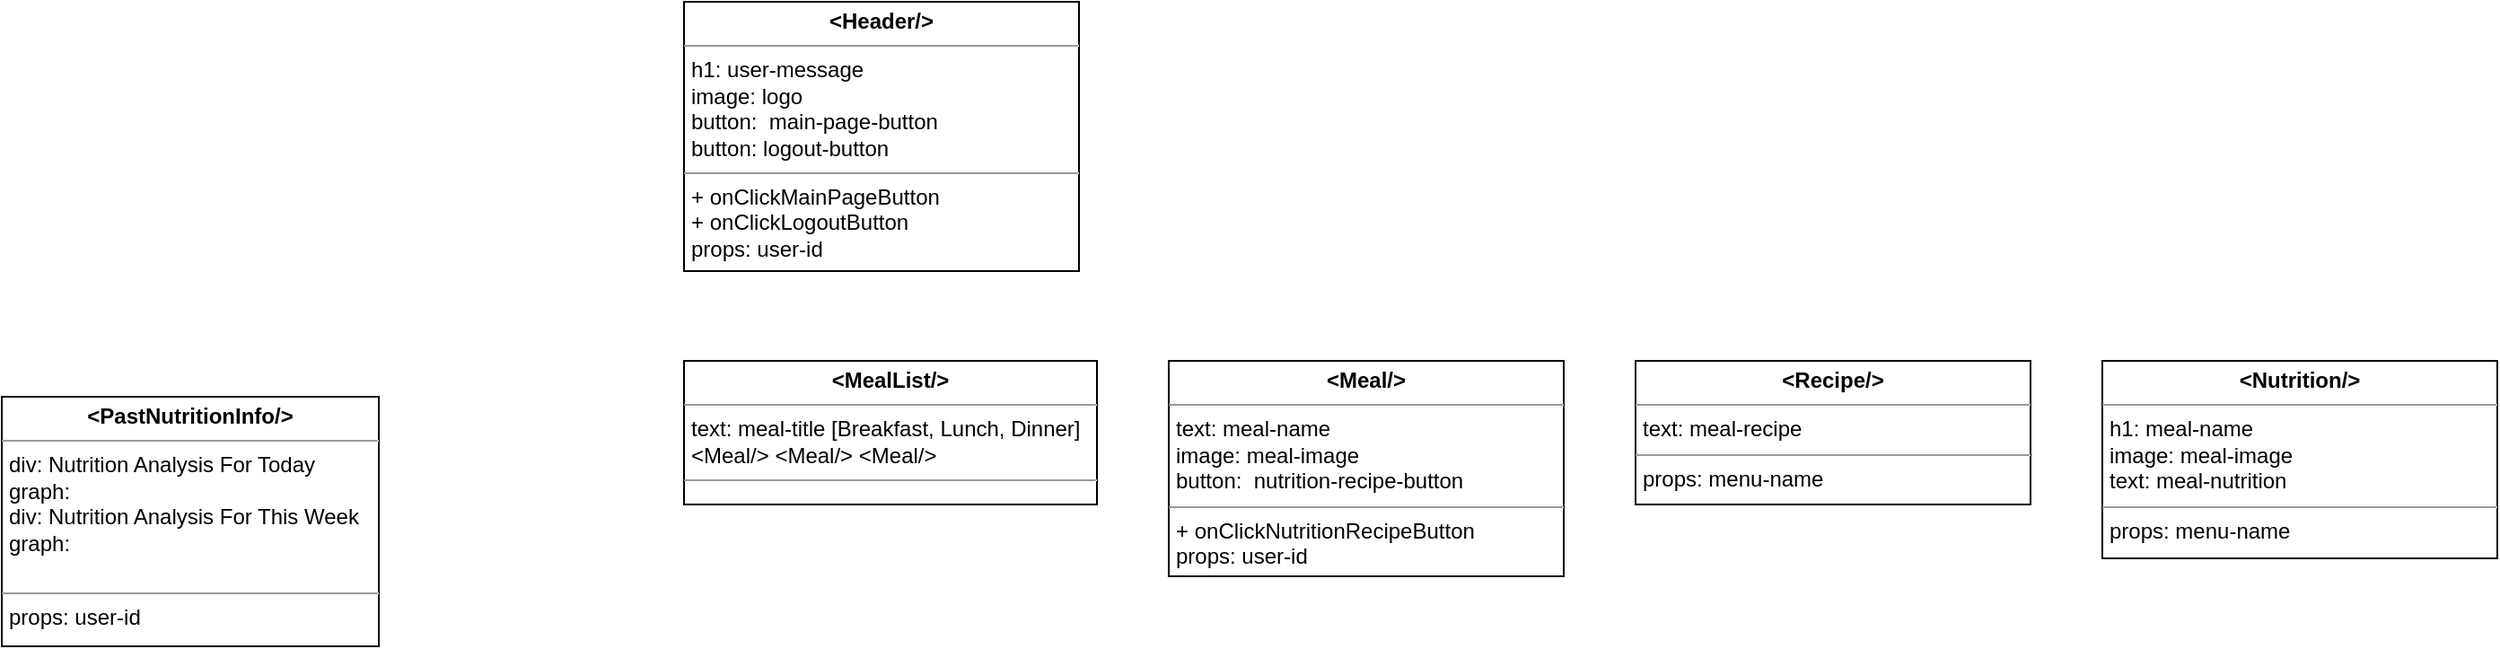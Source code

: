 <mxfile version="15.6.2" type="github">
  <diagram id="6ash7bhmphMjDeftT-l1" name="Page-1">
    <mxGraphModel dx="2365" dy="2570" grid="1" gridSize="10" guides="1" tooltips="1" connect="1" arrows="1" fold="1" page="1" pageScale="1" pageWidth="850" pageHeight="1100" math="0" shadow="0">
      <root>
        <mxCell id="0" />
        <mxCell id="1" parent="0" />
        <mxCell id="-2D0cbqxE2kd-xANZItF-1" value="&lt;p style=&quot;margin: 0px ; margin-top: 4px ; text-align: center&quot;&gt;&lt;b&gt;&amp;lt;PastNutritionInfo/&amp;gt;&lt;/b&gt;&lt;/p&gt;&lt;hr size=&quot;1&quot;&gt;&lt;p style=&quot;margin: 0px ; margin-left: 4px&quot;&gt;div: Nutrition Analysis For Today&lt;/p&gt;&lt;p style=&quot;margin: 0px ; margin-left: 4px&quot;&gt;graph:&amp;nbsp;&lt;/p&gt;&lt;p style=&quot;margin: 0px ; margin-left: 4px&quot;&gt;div: Nutrition Analysis For This Week&lt;/p&gt;&lt;p style=&quot;margin: 0px ; margin-left: 4px&quot;&gt;graph:&amp;nbsp;&lt;/p&gt;&lt;p style=&quot;margin: 0px ; margin-left: 4px&quot;&gt;&lt;br&gt;&lt;/p&gt;&lt;hr size=&quot;1&quot;&gt;&lt;p style=&quot;margin: 0px ; margin-left: 4px&quot;&gt;props: user-id&lt;/p&gt;" style="verticalAlign=top;align=left;overflow=fill;fontSize=12;fontFamily=Helvetica;html=1;rounded=0;shadow=0;comic=0;labelBackgroundColor=none;strokeWidth=1" vertex="1" parent="1">
          <mxGeometry x="100" y="-610" width="210" height="139" as="geometry" />
        </mxCell>
        <mxCell id="-2D0cbqxE2kd-xANZItF-2" value="&lt;p style=&quot;margin: 0px ; margin-top: 4px ; text-align: center&quot;&gt;&lt;b&gt;&amp;lt;MealList/&amp;gt;&lt;/b&gt;&lt;/p&gt;&lt;hr size=&quot;1&quot;&gt;&lt;p style=&quot;margin: 0px ; margin-left: 4px&quot;&gt;text: meal-title [Breakfast, Lunch, Dinner]&lt;/p&gt;&lt;p style=&quot;margin: 0px ; margin-left: 4px&quot;&gt;&lt;span&gt;&amp;lt;Meal/&amp;gt; &amp;lt;Meal/&amp;gt; &amp;lt;Meal/&amp;gt;&lt;/span&gt;&lt;/p&gt;&lt;hr size=&quot;1&quot;&gt;&lt;p style=&quot;margin: 0px ; margin-left: 4px&quot;&gt;&lt;br&gt;&lt;/p&gt;" style="verticalAlign=top;align=left;overflow=fill;fontSize=12;fontFamily=Helvetica;html=1;rounded=0;shadow=0;comic=0;labelBackgroundColor=none;strokeWidth=1" vertex="1" parent="1">
          <mxGeometry x="480" y="-630" width="230" height="80" as="geometry" />
        </mxCell>
        <mxCell id="-2D0cbqxE2kd-xANZItF-3" value="&lt;p style=&quot;margin: 0px ; margin-top: 4px ; text-align: center&quot;&gt;&lt;b&gt;&amp;lt;Meal/&amp;gt;&lt;/b&gt;&lt;/p&gt;&lt;hr size=&quot;1&quot;&gt;&lt;p style=&quot;margin: 0px ; margin-left: 4px&quot;&gt;&lt;span&gt;text: meal-name&lt;/span&gt;&lt;/p&gt;&lt;p style=&quot;margin: 0px ; margin-left: 4px&quot;&gt;image: meal-image&lt;/p&gt;&lt;p style=&quot;margin: 0px ; margin-left: 4px&quot;&gt;&lt;span&gt;button:&amp;nbsp;&amp;nbsp;&lt;/span&gt;&lt;span style=&quot;text-align: center&quot;&gt;nutrition-recipe-button&lt;/span&gt;&lt;br&gt;&lt;/p&gt;&lt;hr size=&quot;1&quot;&gt;&lt;p style=&quot;margin: 0px ; margin-left: 4px&quot;&gt;+ onClickNutritionRecipeButton&lt;/p&gt;&lt;p style=&quot;margin: 0px ; margin-left: 4px&quot;&gt;props: user-id&lt;/p&gt;" style="verticalAlign=top;align=left;overflow=fill;fontSize=12;fontFamily=Helvetica;html=1;rounded=0;shadow=0;comic=0;labelBackgroundColor=none;strokeWidth=1" vertex="1" parent="1">
          <mxGeometry x="750" y="-630" width="220" height="120" as="geometry" />
        </mxCell>
        <mxCell id="-2D0cbqxE2kd-xANZItF-4" value="&lt;p style=&quot;margin: 0px ; margin-top: 4px ; text-align: center&quot;&gt;&lt;b&gt;&amp;lt;Recipe/&amp;gt;&lt;/b&gt;&lt;/p&gt;&lt;hr size=&quot;1&quot;&gt;&lt;p style=&quot;margin: 0px ; margin-left: 4px&quot;&gt;text: meal-recipe&lt;/p&gt;&lt;hr size=&quot;1&quot;&gt;&lt;p style=&quot;margin: 0px ; margin-left: 4px&quot;&gt;props: menu-name&lt;/p&gt;" style="verticalAlign=top;align=left;overflow=fill;fontSize=12;fontFamily=Helvetica;html=1;rounded=0;shadow=0;comic=0;labelBackgroundColor=none;strokeWidth=1" vertex="1" parent="1">
          <mxGeometry x="1010" y="-630" width="220" height="80" as="geometry" />
        </mxCell>
        <mxCell id="-2D0cbqxE2kd-xANZItF-5" value="&lt;p style=&quot;margin: 0px ; margin-top: 4px ; text-align: center&quot;&gt;&lt;b&gt;&amp;lt;Nutrition/&amp;gt;&lt;/b&gt;&lt;/p&gt;&lt;hr size=&quot;1&quot;&gt;&lt;p style=&quot;margin: 0px ; margin-left: 4px&quot;&gt;h1: meal-name&lt;/p&gt;&lt;p style=&quot;margin: 0px ; margin-left: 4px&quot;&gt;&lt;span&gt;image: meal-image&lt;/span&gt;&lt;/p&gt;&lt;p style=&quot;margin: 0px ; margin-left: 4px&quot;&gt;&lt;span&gt;text: meal-nutrition&lt;br&gt;&lt;/span&gt;&lt;/p&gt;&lt;hr size=&quot;1&quot;&gt;&lt;p style=&quot;margin: 0px ; margin-left: 4px&quot;&gt;props: menu-name&lt;/p&gt;" style="verticalAlign=top;align=left;overflow=fill;fontSize=12;fontFamily=Helvetica;html=1;rounded=0;shadow=0;comic=0;labelBackgroundColor=none;strokeWidth=1" vertex="1" parent="1">
          <mxGeometry x="1270" y="-630" width="220" height="110" as="geometry" />
        </mxCell>
        <mxCell id="-2D0cbqxE2kd-xANZItF-6" value="&lt;p style=&quot;margin: 0px ; margin-top: 4px ; text-align: center&quot;&gt;&lt;b&gt;&amp;lt;Header/&amp;gt;&lt;/b&gt;&lt;/p&gt;&lt;hr size=&quot;1&quot;&gt;&lt;p style=&quot;margin: 0px ; margin-left: 4px&quot;&gt;h1: user-message&lt;/p&gt;&lt;p style=&quot;margin: 0px ; margin-left: 4px&quot;&gt;image: logo&lt;/p&gt;&lt;p style=&quot;margin: 0px ; margin-left: 4px&quot;&gt;&lt;span&gt;button:&amp;nbsp;&amp;nbsp;&lt;/span&gt;&lt;span style=&quot;text-align: center&quot;&gt;main-page-button&lt;/span&gt;&lt;br&gt;&lt;/p&gt;&lt;p style=&quot;margin: 0px ; margin-left: 4px&quot;&gt;&lt;span style=&quot;text-align: center&quot;&gt;button: logout-button&lt;/span&gt;&lt;/p&gt;&lt;hr size=&quot;1&quot;&gt;&lt;p style=&quot;margin: 0px ; margin-left: 4px&quot;&gt;+ onClickMainPageButton&lt;/p&gt;&lt;p style=&quot;margin: 0px ; margin-left: 4px&quot;&gt;+ onClickLogoutButton&lt;/p&gt;&lt;p style=&quot;margin: 0px ; margin-left: 4px&quot;&gt;props: user-id&lt;/p&gt;" style="verticalAlign=top;align=left;overflow=fill;fontSize=12;fontFamily=Helvetica;html=1;rounded=0;shadow=0;comic=0;labelBackgroundColor=none;strokeWidth=1" vertex="1" parent="1">
          <mxGeometry x="480" y="-830" width="220" height="150" as="geometry" />
        </mxCell>
      </root>
    </mxGraphModel>
  </diagram>
</mxfile>
